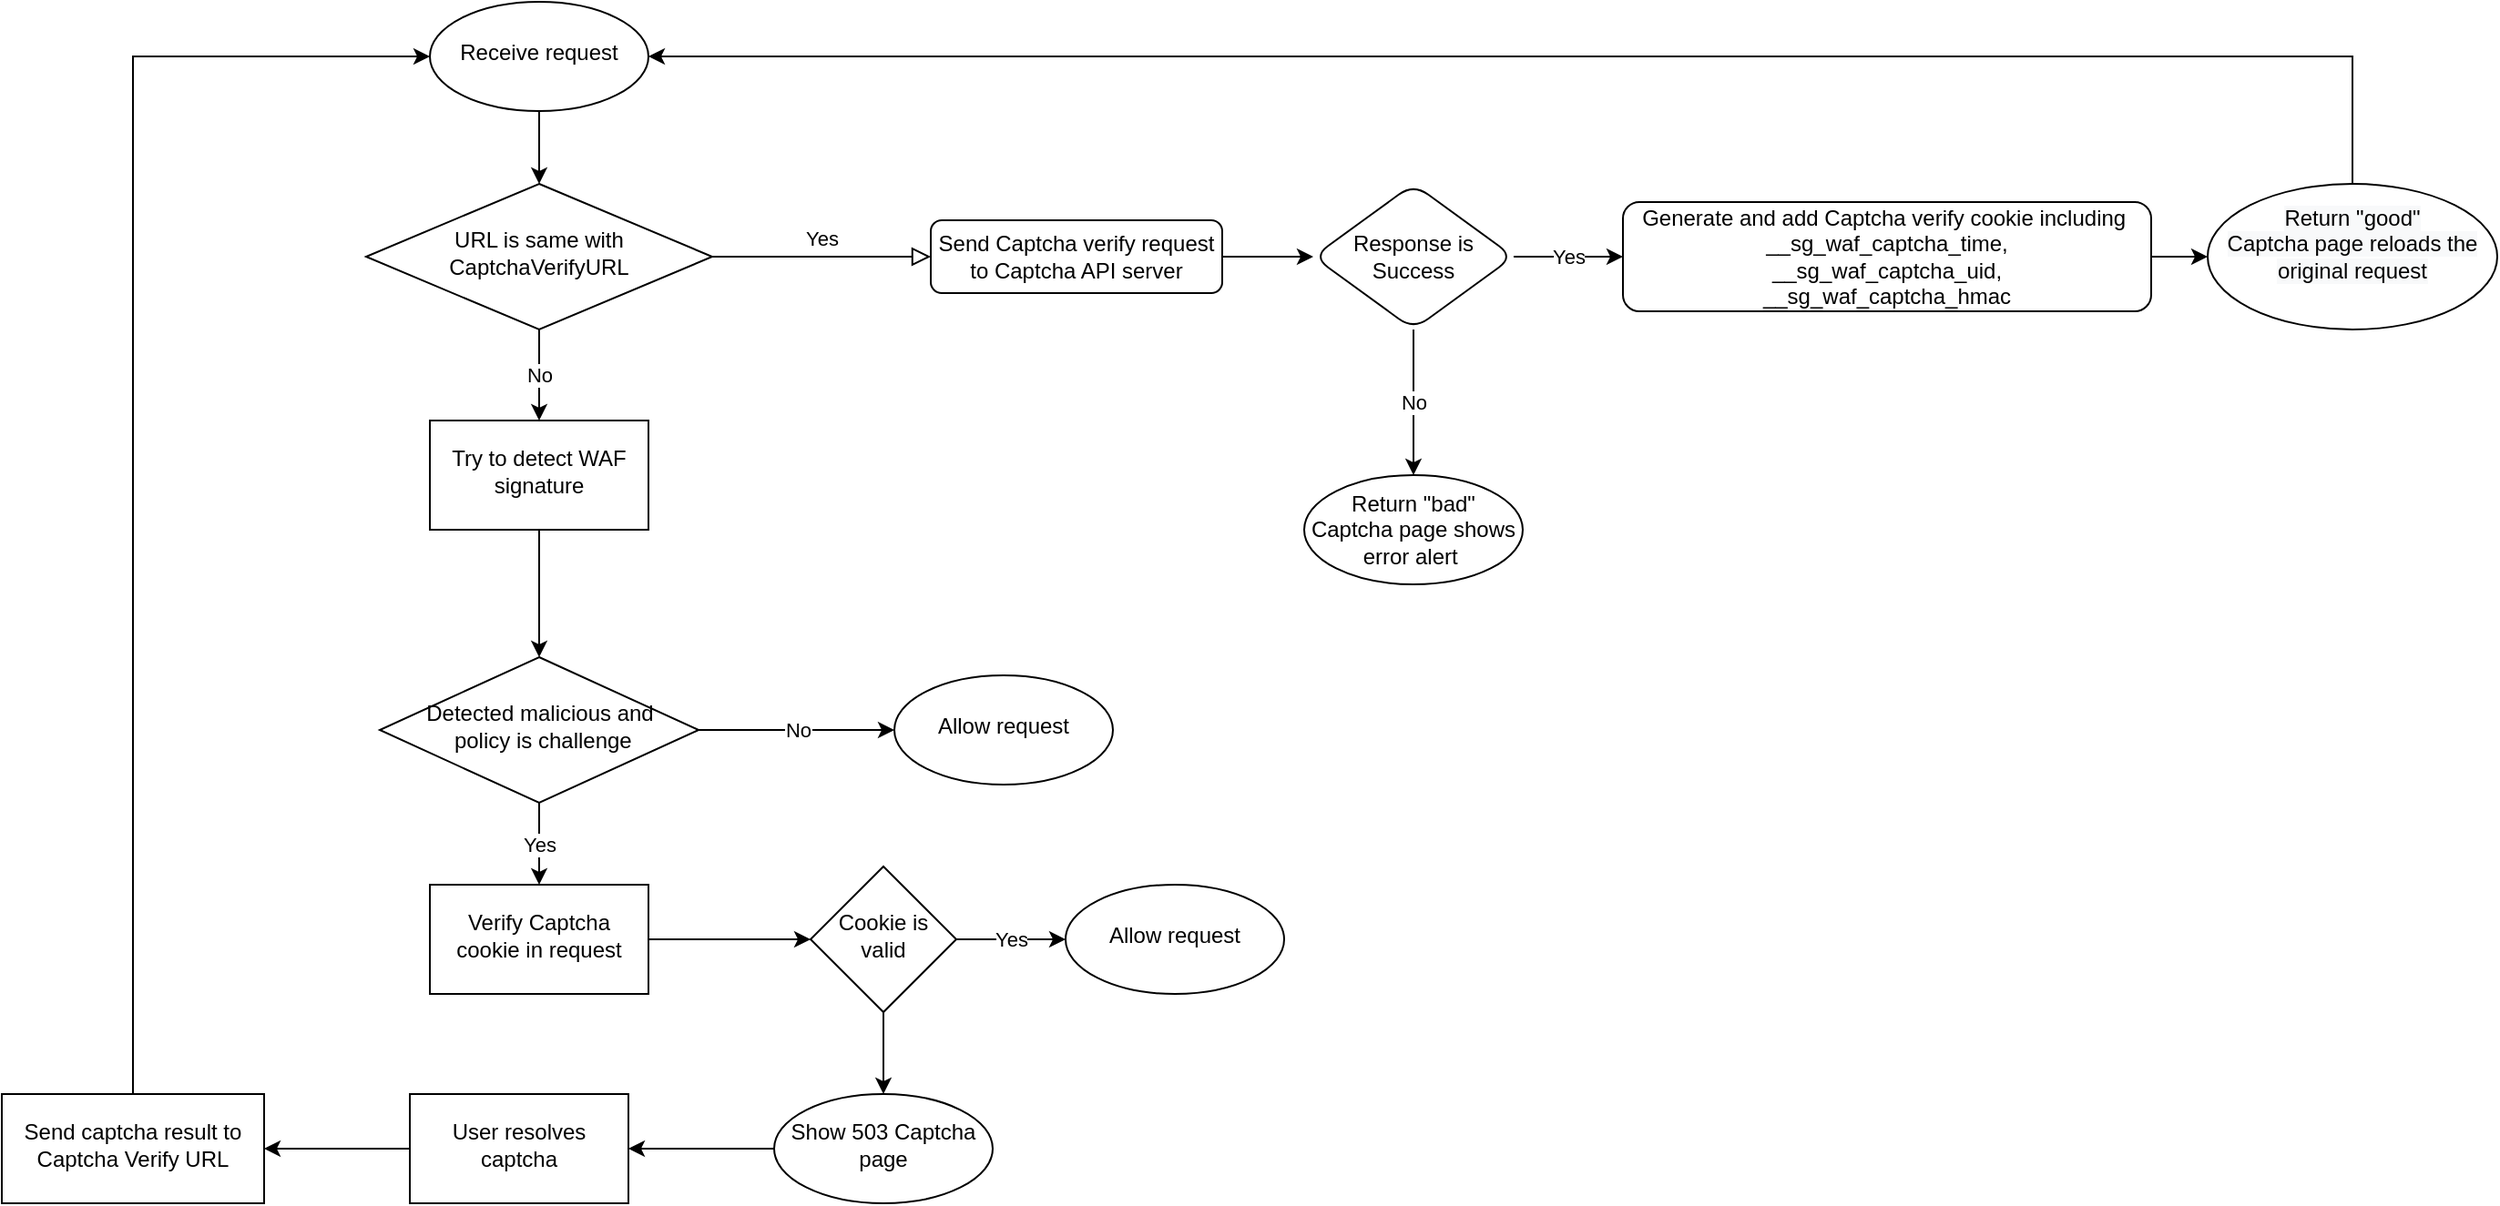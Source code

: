 <mxfile version="20.2.4" type="device"><diagram id="C5RBs43oDa-KdzZeNtuy" name="Page-1"><mxGraphModel dx="1673" dy="896" grid="1" gridSize="10" guides="1" tooltips="1" connect="1" arrows="1" fold="1" page="1" pageScale="1" pageWidth="827" pageHeight="1169" math="0" shadow="0"><root><mxCell id="WIyWlLk6GJQsqaUBKTNV-0"/><mxCell id="WIyWlLk6GJQsqaUBKTNV-1" parent="WIyWlLk6GJQsqaUBKTNV-0"/><mxCell id="WIyWlLk6GJQsqaUBKTNV-5" value="Yes" style="edgeStyle=orthogonalEdgeStyle;rounded=0;html=1;jettySize=auto;orthogonalLoop=1;fontSize=11;endArrow=block;endFill=0;endSize=8;strokeWidth=1;shadow=0;labelBackgroundColor=none;" parent="WIyWlLk6GJQsqaUBKTNV-1" source="WIyWlLk6GJQsqaUBKTNV-6" target="WIyWlLk6GJQsqaUBKTNV-7" edge="1"><mxGeometry y="10" relative="1" as="geometry"><mxPoint as="offset"/></mxGeometry></mxCell><mxCell id="pBhSlLikGZzL8WuYBnRp-12" value="No" style="edgeStyle=orthogonalEdgeStyle;rounded=0;orthogonalLoop=1;jettySize=auto;html=1;" edge="1" parent="WIyWlLk6GJQsqaUBKTNV-1" source="WIyWlLk6GJQsqaUBKTNV-6" target="pBhSlLikGZzL8WuYBnRp-11"><mxGeometry relative="1" as="geometry"/></mxCell><mxCell id="WIyWlLk6GJQsqaUBKTNV-6" value="URL is same with CaptchaVerifyURL" style="rhombus;whiteSpace=wrap;html=1;shadow=0;fontFamily=Helvetica;fontSize=12;align=center;strokeWidth=1;spacing=6;spacingTop=-4;" parent="WIyWlLk6GJQsqaUBKTNV-1" vertex="1"><mxGeometry x="227" y="170" width="190" height="80" as="geometry"/></mxCell><mxCell id="lHGR2UOODJYdnfdlcszg-1" value="" style="edgeStyle=orthogonalEdgeStyle;rounded=0;orthogonalLoop=1;jettySize=auto;html=1;" parent="WIyWlLk6GJQsqaUBKTNV-1" source="WIyWlLk6GJQsqaUBKTNV-7" target="lHGR2UOODJYdnfdlcszg-0" edge="1"><mxGeometry relative="1" as="geometry"/></mxCell><mxCell id="WIyWlLk6GJQsqaUBKTNV-7" value="Send Captcha verify request to Captcha API server" style="rounded=1;whiteSpace=wrap;html=1;fontSize=12;glass=0;strokeWidth=1;shadow=0;" parent="WIyWlLk6GJQsqaUBKTNV-1" vertex="1"><mxGeometry x="537" y="190" width="160" height="40" as="geometry"/></mxCell><mxCell id="lHGR2UOODJYdnfdlcszg-3" value="Yes" style="edgeStyle=orthogonalEdgeStyle;rounded=0;orthogonalLoop=1;jettySize=auto;html=1;" parent="WIyWlLk6GJQsqaUBKTNV-1" source="lHGR2UOODJYdnfdlcszg-0" target="lHGR2UOODJYdnfdlcszg-2" edge="1"><mxGeometry relative="1" as="geometry"/></mxCell><mxCell id="pBhSlLikGZzL8WuYBnRp-9" value="No" style="edgeStyle=orthogonalEdgeStyle;rounded=0;orthogonalLoop=1;jettySize=auto;html=1;" edge="1" parent="WIyWlLk6GJQsqaUBKTNV-1" source="lHGR2UOODJYdnfdlcszg-0" target="pBhSlLikGZzL8WuYBnRp-8"><mxGeometry relative="1" as="geometry"/></mxCell><mxCell id="lHGR2UOODJYdnfdlcszg-0" value="Response is Success" style="rhombus;whiteSpace=wrap;html=1;rounded=1;glass=0;strokeWidth=1;shadow=0;" parent="WIyWlLk6GJQsqaUBKTNV-1" vertex="1"><mxGeometry x="747" y="170" width="110" height="80" as="geometry"/></mxCell><mxCell id="pBhSlLikGZzL8WuYBnRp-5" value="" style="edgeStyle=orthogonalEdgeStyle;rounded=0;orthogonalLoop=1;jettySize=auto;html=1;" edge="1" parent="WIyWlLk6GJQsqaUBKTNV-1" source="lHGR2UOODJYdnfdlcszg-2" target="pBhSlLikGZzL8WuYBnRp-4"><mxGeometry relative="1" as="geometry"/></mxCell><mxCell id="lHGR2UOODJYdnfdlcszg-2" value="Generate and add Captcha verify cookie including&amp;nbsp;&lt;br&gt;&lt;span style=&quot;background-color: initial;&quot;&gt;__sg_waf_captcha_time,&lt;br&gt;&amp;nbsp;&lt;/span&gt;&lt;span style=&quot;background-color: initial;&quot;&gt;__sg_waf_captcha_uid,&amp;nbsp;&lt;br&gt;&lt;/span&gt;&lt;span style=&quot;background-color: initial;&quot;&gt;__sg_waf_captcha_hmac&lt;/span&gt;&lt;span style=&quot;background-color: initial;&quot;&gt;&lt;br&gt;&lt;/span&gt;" style="whiteSpace=wrap;html=1;rounded=1;glass=0;strokeWidth=1;shadow=0;" parent="WIyWlLk6GJQsqaUBKTNV-1" vertex="1"><mxGeometry x="917" y="180" width="290" height="60" as="geometry"/></mxCell><mxCell id="pBhSlLikGZzL8WuYBnRp-34" style="edgeStyle=orthogonalEdgeStyle;rounded=0;orthogonalLoop=1;jettySize=auto;html=1;entryX=1;entryY=0.5;entryDx=0;entryDy=0;" edge="1" parent="WIyWlLk6GJQsqaUBKTNV-1" source="pBhSlLikGZzL8WuYBnRp-4" target="pBhSlLikGZzL8WuYBnRp-26"><mxGeometry relative="1" as="geometry"><Array as="points"><mxPoint x="1318" y="100"/></Array></mxGeometry></mxCell><mxCell id="pBhSlLikGZzL8WuYBnRp-4" value="&#10;&lt;span style=&quot;color: rgb(0, 0, 0); font-family: Helvetica; font-size: 12px; font-style: normal; font-variant-ligatures: normal; font-variant-caps: normal; font-weight: 400; letter-spacing: normal; orphans: 2; text-align: center; text-indent: 0px; text-transform: none; widows: 2; word-spacing: 0px; -webkit-text-stroke-width: 0px; background-color: rgb(248, 249, 250); text-decoration-thickness: initial; text-decoration-style: initial; text-decoration-color: initial; float: none; display: inline !important;&quot;&gt;Return &quot;good&quot;&lt;/span&gt;&lt;br style=&quot;color: rgb(0, 0, 0); font-family: Helvetica; font-size: 12px; font-style: normal; font-variant-ligatures: normal; font-variant-caps: normal; font-weight: 400; letter-spacing: normal; orphans: 2; text-align: center; text-indent: 0px; text-transform: none; widows: 2; word-spacing: 0px; -webkit-text-stroke-width: 0px; background-color: rgb(248, 249, 250); text-decoration-thickness: initial; text-decoration-style: initial; text-decoration-color: initial;&quot;&gt;&lt;span style=&quot;color: rgb(0, 0, 0); font-family: Helvetica; font-size: 12px; font-style: normal; font-variant-ligatures: normal; font-variant-caps: normal; font-weight: 400; letter-spacing: normal; orphans: 2; text-align: center; text-indent: 0px; text-transform: none; widows: 2; word-spacing: 0px; -webkit-text-stroke-width: 0px; background-color: rgb(248, 249, 250); text-decoration-thickness: initial; text-decoration-style: initial; text-decoration-color: initial; float: none; display: inline !important;&quot;&gt;Captcha page reloads the original request&lt;/span&gt;&#10;&#10;" style="ellipse;whiteSpace=wrap;html=1;rounded=1;glass=0;strokeWidth=1;shadow=0;" vertex="1" parent="WIyWlLk6GJQsqaUBKTNV-1"><mxGeometry x="1238" y="170" width="159" height="80" as="geometry"/></mxCell><mxCell id="pBhSlLikGZzL8WuYBnRp-8" value="Return &quot;bad&quot;&lt;br&gt;Captcha page shows error alert&amp;nbsp;" style="ellipse;whiteSpace=wrap;html=1;rounded=1;glass=0;strokeWidth=1;shadow=0;" vertex="1" parent="WIyWlLk6GJQsqaUBKTNV-1"><mxGeometry x="742" y="330" width="120" height="60" as="geometry"/></mxCell><mxCell id="pBhSlLikGZzL8WuYBnRp-15" value="" style="edgeStyle=orthogonalEdgeStyle;rounded=0;orthogonalLoop=1;jettySize=auto;html=1;" edge="1" parent="WIyWlLk6GJQsqaUBKTNV-1" source="pBhSlLikGZzL8WuYBnRp-11" target="pBhSlLikGZzL8WuYBnRp-14"><mxGeometry relative="1" as="geometry"/></mxCell><mxCell id="pBhSlLikGZzL8WuYBnRp-11" value="Try to detect WAF signature" style="whiteSpace=wrap;html=1;shadow=0;strokeWidth=1;spacing=6;spacingTop=-4;" vertex="1" parent="WIyWlLk6GJQsqaUBKTNV-1"><mxGeometry x="262" y="300" width="120" height="60" as="geometry"/></mxCell><mxCell id="pBhSlLikGZzL8WuYBnRp-17" value="No" style="edgeStyle=orthogonalEdgeStyle;rounded=0;orthogonalLoop=1;jettySize=auto;html=1;" edge="1" parent="WIyWlLk6GJQsqaUBKTNV-1" source="pBhSlLikGZzL8WuYBnRp-14" target="pBhSlLikGZzL8WuYBnRp-16"><mxGeometry relative="1" as="geometry"/></mxCell><mxCell id="pBhSlLikGZzL8WuYBnRp-19" value="Yes" style="edgeStyle=orthogonalEdgeStyle;rounded=0;orthogonalLoop=1;jettySize=auto;html=1;" edge="1" parent="WIyWlLk6GJQsqaUBKTNV-1" source="pBhSlLikGZzL8WuYBnRp-14" target="pBhSlLikGZzL8WuYBnRp-18"><mxGeometry relative="1" as="geometry"/></mxCell><mxCell id="pBhSlLikGZzL8WuYBnRp-14" value="Detected malicious and&lt;br&gt;&amp;nbsp;policy is challenge" style="rhombus;whiteSpace=wrap;html=1;shadow=0;strokeWidth=1;spacing=6;spacingTop=-4;" vertex="1" parent="WIyWlLk6GJQsqaUBKTNV-1"><mxGeometry x="234.5" y="430" width="175" height="80" as="geometry"/></mxCell><mxCell id="pBhSlLikGZzL8WuYBnRp-16" value="Allow request" style="ellipse;whiteSpace=wrap;html=1;shadow=0;strokeWidth=1;spacing=6;spacingTop=-4;" vertex="1" parent="WIyWlLk6GJQsqaUBKTNV-1"><mxGeometry x="517" y="440" width="120" height="60" as="geometry"/></mxCell><mxCell id="pBhSlLikGZzL8WuYBnRp-21" value="" style="edgeStyle=orthogonalEdgeStyle;rounded=0;orthogonalLoop=1;jettySize=auto;html=1;" edge="1" parent="WIyWlLk6GJQsqaUBKTNV-1" source="pBhSlLikGZzL8WuYBnRp-18" target="pBhSlLikGZzL8WuYBnRp-20"><mxGeometry relative="1" as="geometry"/></mxCell><mxCell id="pBhSlLikGZzL8WuYBnRp-18" value="Verify Captcha cookie in request" style="whiteSpace=wrap;html=1;shadow=0;strokeWidth=1;spacing=6;spacingTop=-4;" vertex="1" parent="WIyWlLk6GJQsqaUBKTNV-1"><mxGeometry x="262" y="555" width="120" height="60" as="geometry"/></mxCell><mxCell id="pBhSlLikGZzL8WuYBnRp-23" value="Yes" style="edgeStyle=orthogonalEdgeStyle;rounded=0;orthogonalLoop=1;jettySize=auto;html=1;" edge="1" parent="WIyWlLk6GJQsqaUBKTNV-1" source="pBhSlLikGZzL8WuYBnRp-20" target="pBhSlLikGZzL8WuYBnRp-22"><mxGeometry relative="1" as="geometry"/></mxCell><mxCell id="pBhSlLikGZzL8WuYBnRp-25" value="" style="edgeStyle=orthogonalEdgeStyle;rounded=0;orthogonalLoop=1;jettySize=auto;html=1;" edge="1" parent="WIyWlLk6GJQsqaUBKTNV-1" source="pBhSlLikGZzL8WuYBnRp-20" target="pBhSlLikGZzL8WuYBnRp-24"><mxGeometry relative="1" as="geometry"/></mxCell><mxCell id="pBhSlLikGZzL8WuYBnRp-20" value="Cookie is valid" style="rhombus;whiteSpace=wrap;html=1;shadow=0;strokeWidth=1;spacing=6;spacingTop=-4;" vertex="1" parent="WIyWlLk6GJQsqaUBKTNV-1"><mxGeometry x="471" y="545" width="80" height="80" as="geometry"/></mxCell><mxCell id="pBhSlLikGZzL8WuYBnRp-22" value="Allow request" style="ellipse;whiteSpace=wrap;html=1;shadow=0;strokeWidth=1;spacing=6;spacingTop=-4;" vertex="1" parent="WIyWlLk6GJQsqaUBKTNV-1"><mxGeometry x="611" y="555" width="120" height="60" as="geometry"/></mxCell><mxCell id="pBhSlLikGZzL8WuYBnRp-30" value="" style="edgeStyle=orthogonalEdgeStyle;rounded=0;orthogonalLoop=1;jettySize=auto;html=1;" edge="1" parent="WIyWlLk6GJQsqaUBKTNV-1" source="pBhSlLikGZzL8WuYBnRp-24" target="pBhSlLikGZzL8WuYBnRp-29"><mxGeometry relative="1" as="geometry"/></mxCell><mxCell id="pBhSlLikGZzL8WuYBnRp-24" value="Show 503 Captcha page" style="ellipse;whiteSpace=wrap;html=1;shadow=0;strokeWidth=1;spacing=6;spacingTop=-4;" vertex="1" parent="WIyWlLk6GJQsqaUBKTNV-1"><mxGeometry x="451" y="670" width="120" height="60" as="geometry"/></mxCell><mxCell id="pBhSlLikGZzL8WuYBnRp-28" style="edgeStyle=orthogonalEdgeStyle;rounded=0;orthogonalLoop=1;jettySize=auto;html=1;entryX=0.5;entryY=0;entryDx=0;entryDy=0;" edge="1" parent="WIyWlLk6GJQsqaUBKTNV-1" source="pBhSlLikGZzL8WuYBnRp-26" target="WIyWlLk6GJQsqaUBKTNV-6"><mxGeometry relative="1" as="geometry"/></mxCell><mxCell id="pBhSlLikGZzL8WuYBnRp-26" value="Receive request" style="ellipse;whiteSpace=wrap;html=1;shadow=0;strokeWidth=1;spacing=6;spacingTop=-4;" vertex="1" parent="WIyWlLk6GJQsqaUBKTNV-1"><mxGeometry x="262" y="70" width="120" height="60" as="geometry"/></mxCell><mxCell id="pBhSlLikGZzL8WuYBnRp-32" value="" style="edgeStyle=orthogonalEdgeStyle;rounded=0;orthogonalLoop=1;jettySize=auto;html=1;" edge="1" parent="WIyWlLk6GJQsqaUBKTNV-1" source="pBhSlLikGZzL8WuYBnRp-29" target="pBhSlLikGZzL8WuYBnRp-31"><mxGeometry relative="1" as="geometry"/></mxCell><mxCell id="pBhSlLikGZzL8WuYBnRp-29" value="User resolves captcha" style="whiteSpace=wrap;html=1;shadow=0;strokeWidth=1;spacing=6;spacingTop=-4;" vertex="1" parent="WIyWlLk6GJQsqaUBKTNV-1"><mxGeometry x="251" y="670" width="120" height="60" as="geometry"/></mxCell><mxCell id="pBhSlLikGZzL8WuYBnRp-33" style="edgeStyle=orthogonalEdgeStyle;rounded=0;orthogonalLoop=1;jettySize=auto;html=1;entryX=0;entryY=0.5;entryDx=0;entryDy=0;" edge="1" parent="WIyWlLk6GJQsqaUBKTNV-1" source="pBhSlLikGZzL8WuYBnRp-31" target="pBhSlLikGZzL8WuYBnRp-26"><mxGeometry relative="1" as="geometry"><Array as="points"><mxPoint x="99" y="100"/></Array></mxGeometry></mxCell><mxCell id="pBhSlLikGZzL8WuYBnRp-31" value="Send captcha result to Captcha Verify URL" style="whiteSpace=wrap;html=1;shadow=0;strokeWidth=1;spacing=6;spacingTop=-4;" vertex="1" parent="WIyWlLk6GJQsqaUBKTNV-1"><mxGeometry x="27" y="670" width="144" height="60" as="geometry"/></mxCell></root></mxGraphModel></diagram></mxfile>